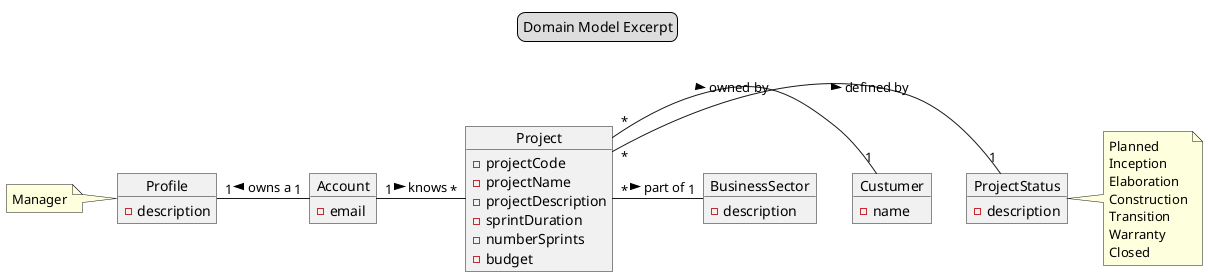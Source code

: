 @startuml
/'Domain Model'/

/'title'/
legend top
Domain Model Excerpt
end legend

/'Class'/
Object "Project" as Project {
-projectCode
-projectName
-projectDescription
-sprintDuration
-numberSprints
-budget
}

Object "Account" as Account {
-email
}

Object "Profile" as Profile {
-description
}

Object "BusinessSector" as BusinessSector {
-description
}
Object "Custumer" as Custumer {
-name
}
Object "ProjectStatus" as ProjectStatus {
-description
}

/'Directions'/
Account "1" - "*" Project :knows >
Profile "1" - "1"  Account :owns a <
Project "*" - "1" ProjectStatus : defined by >
Project "*" - "1" Custumer : owned by >
Project "*" - "1" BusinessSector : part of >


/'notas'/

note left of Profile
    Manager
end note

note right of ProjectStatus
    Planned
    Inception
    Elaboration
    Construction
    Transition
    Warranty
    Closed
end note

@enduml